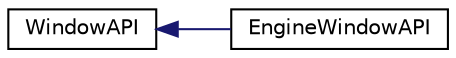 digraph "Graphical Class Hierarchy"
{
 // LATEX_PDF_SIZE
  edge [fontname="Helvetica",fontsize="10",labelfontname="Helvetica",labelfontsize="10"];
  node [fontname="Helvetica",fontsize="10",shape=record];
  rankdir="LR";
  Node0 [label="WindowAPI",height=0.2,width=0.4,color="black", fillcolor="white", style="filled",URL="$class_window_a_p_i.html",tooltip=" "];
  Node0 -> Node1 [dir="back",color="midnightblue",fontsize="10",style="solid",fontname="Helvetica"];
  Node1 [label="EngineWindowAPI",height=0.2,width=0.4,color="black", fillcolor="white", style="filled",URL="$class_engine_window_a_p_i.html",tooltip=" "];
}
